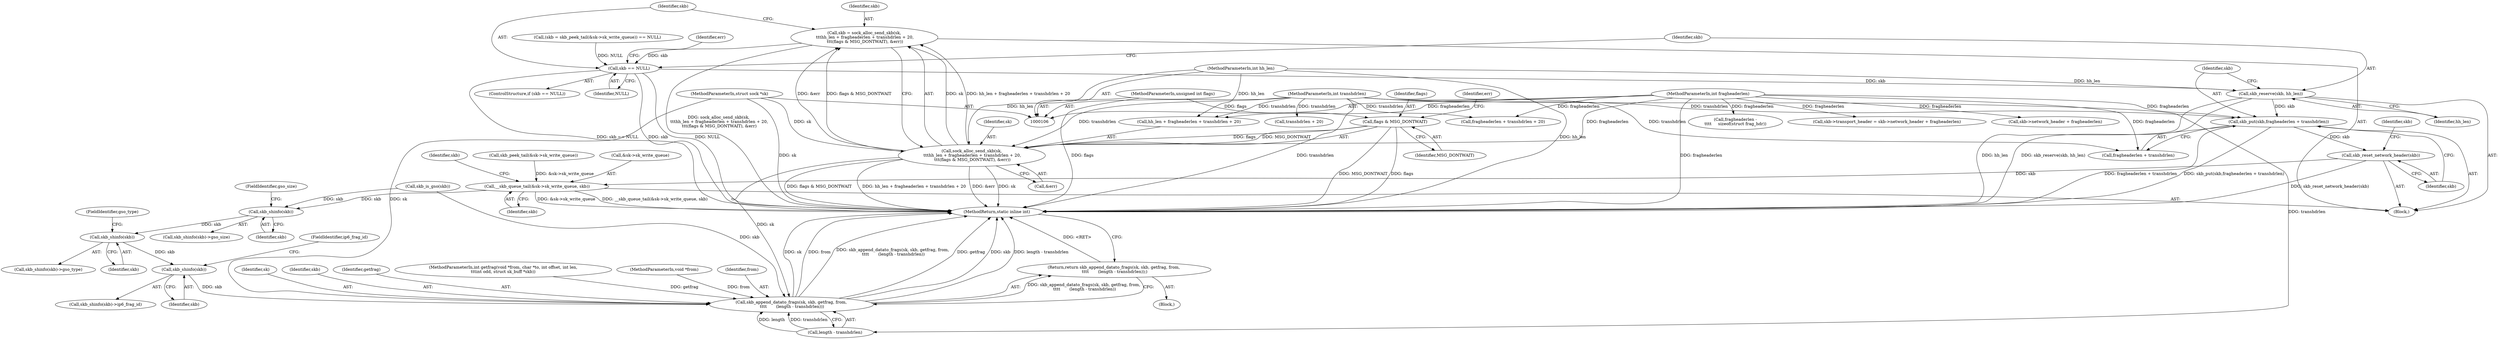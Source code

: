 digraph "0_linux_c547dbf55d5f8cf615ccc0e7265e98db27d3fb8b@API" {
"1000132" [label="(Call,skb = sock_alloc_send_skb(sk,\n \t\t\thh_len + fragheaderlen + transhdrlen + 20,\n \t\t\t(flags & MSG_DONTWAIT), &err))"];
"1000134" [label="(Call,sock_alloc_send_skb(sk,\n \t\t\thh_len + fragheaderlen + transhdrlen + 20,\n \t\t\t(flags & MSG_DONTWAIT), &err))"];
"1000107" [label="(MethodParameterIn,struct sock *sk)"];
"1000111" [label="(MethodParameterIn,int hh_len)"];
"1000112" [label="(MethodParameterIn,int fragheaderlen)"];
"1000113" [label="(MethodParameterIn,int transhdrlen)"];
"1000143" [label="(Call,flags & MSG_DONTWAIT)"];
"1000115" [label="(MethodParameterIn,unsigned int flags)"];
"1000149" [label="(Call,skb == NULL)"];
"1000154" [label="(Call,skb_reserve(skb, hh_len))"];
"1000157" [label="(Call,skb_put(skb,fragheaderlen + transhdrlen))"];
"1000162" [label="(Call,skb_reset_network_header(skb))"];
"1000184" [label="(Call,__skb_queue_tail(&sk->sk_write_queue, skb))"];
"1000203" [label="(Call,skb_shinfo(skb))"];
"1000216" [label="(Call,skb_shinfo(skb))"];
"1000226" [label="(Call,skb_shinfo(skb))"];
"1000234" [label="(Call,skb_append_datato_frags(sk, skb, getfrag, from,\n \t\t\t\t       (length - transhdrlen)))"];
"1000233" [label="(Return,return skb_append_datato_frags(sk, skb, getfrag, from,\n \t\t\t\t       (length - transhdrlen));)"];
"1000113" [label="(MethodParameterIn,int transhdrlen)"];
"1000146" [label="(Call,&err)"];
"1000203" [label="(Call,skb_shinfo(skb))"];
"1000131" [label="(Block,)"];
"1000242" [label="(MethodReturn,static inline int)"];
"1000145" [label="(Identifier,MSG_DONTWAIT)"];
"1000192" [label="(Call,skb_is_gso(skb))"];
"1000140" [label="(Call,transhdrlen + 20)"];
"1000185" [label="(Call,&sk->sk_write_queue)"];
"1000209" [label="(Call,fragheaderlen -\n\t\t\t\t     sizeof(struct frag_hdr))"];
"1000115" [label="(MethodParameterIn,unsigned int flags)"];
"1000235" [label="(Identifier,sk)"];
"1000189" [label="(Identifier,skb)"];
"1000233" [label="(Return,return skb_append_datato_frags(sk, skb, getfrag, from,\n \t\t\t\t       (length - transhdrlen));)"];
"1000236" [label="(Identifier,skb)"];
"1000237" [label="(Identifier,getfrag)"];
"1000234" [label="(Call,skb_append_datato_frags(sk, skb, getfrag, from,\n \t\t\t\t       (length - transhdrlen)))"];
"1000150" [label="(Identifier,skb)"];
"1000155" [label="(Identifier,skb)"];
"1000122" [label="(Call,(skb = skb_peek_tail(&sk->sk_write_queue)) == NULL)"];
"1000164" [label="(Call,skb->transport_header = skb->network_header + fragheaderlen)"];
"1000168" [label="(Call,skb->network_header + fragheaderlen)"];
"1000163" [label="(Identifier,skb)"];
"1000204" [label="(Identifier,skb)"];
"1000144" [label="(Identifier,flags)"];
"1000162" [label="(Call,skb_reset_network_header(skb))"];
"1000218" [label="(FieldIdentifier,gso_type)"];
"1000136" [label="(Call,hh_len + fragheaderlen + transhdrlen + 20)"];
"1000143" [label="(Call,flags & MSG_DONTWAIT)"];
"1000147" [label="(Identifier,err)"];
"1000166" [label="(Identifier,skb)"];
"1000226" [label="(Call,skb_shinfo(skb))"];
"1000134" [label="(Call,sock_alloc_send_skb(sk,\n \t\t\thh_len + fragheaderlen + transhdrlen + 20,\n \t\t\t(flags & MSG_DONTWAIT), &err))"];
"1000159" [label="(Call,fragheaderlen + transhdrlen)"];
"1000148" [label="(ControlStructure,if (skb == NULL))"];
"1000184" [label="(Call,__skb_queue_tail(&sk->sk_write_queue, skb))"];
"1000198" [label="(Identifier,skb)"];
"1000125" [label="(Call,skb_peek_tail(&sk->sk_write_queue))"];
"1000138" [label="(Call,fragheaderlen + transhdrlen + 20)"];
"1000132" [label="(Call,skb = sock_alloc_send_skb(sk,\n \t\t\thh_len + fragheaderlen + transhdrlen + 20,\n \t\t\t(flags & MSG_DONTWAIT), &err))"];
"1000111" [label="(MethodParameterIn,int hh_len)"];
"1000117" [label="(Block,)"];
"1000135" [label="(Identifier,sk)"];
"1000108" [label="(MethodParameterIn,int getfrag(void *from, char *to, int offset, int len,\n\t\t\tint odd, struct sk_buff *skb))"];
"1000227" [label="(Identifier,skb)"];
"1000157" [label="(Call,skb_put(skb,fragheaderlen + transhdrlen))"];
"1000225" [label="(Call,skb_shinfo(skb)->ip6_frag_id)"];
"1000109" [label="(MethodParameterIn,void *from)"];
"1000158" [label="(Identifier,skb)"];
"1000112" [label="(MethodParameterIn,int fragheaderlen)"];
"1000153" [label="(Identifier,err)"];
"1000238" [label="(Identifier,from)"];
"1000156" [label="(Identifier,hh_len)"];
"1000149" [label="(Call,skb == NULL)"];
"1000215" [label="(Call,skb_shinfo(skb)->gso_type)"];
"1000239" [label="(Call,length - transhdrlen)"];
"1000151" [label="(Identifier,NULL)"];
"1000205" [label="(FieldIdentifier,gso_size)"];
"1000216" [label="(Call,skb_shinfo(skb))"];
"1000107" [label="(MethodParameterIn,struct sock *sk)"];
"1000202" [label="(Call,skb_shinfo(skb)->gso_size)"];
"1000133" [label="(Identifier,skb)"];
"1000154" [label="(Call,skb_reserve(skb, hh_len))"];
"1000217" [label="(Identifier,skb)"];
"1000228" [label="(FieldIdentifier,ip6_frag_id)"];
"1000132" -> "1000131"  [label="AST: "];
"1000132" -> "1000134"  [label="CFG: "];
"1000133" -> "1000132"  [label="AST: "];
"1000134" -> "1000132"  [label="AST: "];
"1000150" -> "1000132"  [label="CFG: "];
"1000132" -> "1000242"  [label="DDG: sock_alloc_send_skb(sk,\n \t\t\thh_len + fragheaderlen + transhdrlen + 20,\n \t\t\t(flags & MSG_DONTWAIT), &err)"];
"1000134" -> "1000132"  [label="DDG: sk"];
"1000134" -> "1000132"  [label="DDG: hh_len + fragheaderlen + transhdrlen + 20"];
"1000134" -> "1000132"  [label="DDG: flags & MSG_DONTWAIT"];
"1000134" -> "1000132"  [label="DDG: &err"];
"1000132" -> "1000149"  [label="DDG: skb"];
"1000134" -> "1000146"  [label="CFG: "];
"1000135" -> "1000134"  [label="AST: "];
"1000136" -> "1000134"  [label="AST: "];
"1000143" -> "1000134"  [label="AST: "];
"1000146" -> "1000134"  [label="AST: "];
"1000134" -> "1000242"  [label="DDG: sk"];
"1000134" -> "1000242"  [label="DDG: flags & MSG_DONTWAIT"];
"1000134" -> "1000242"  [label="DDG: hh_len + fragheaderlen + transhdrlen + 20"];
"1000134" -> "1000242"  [label="DDG: &err"];
"1000107" -> "1000134"  [label="DDG: sk"];
"1000111" -> "1000134"  [label="DDG: hh_len"];
"1000112" -> "1000134"  [label="DDG: fragheaderlen"];
"1000113" -> "1000134"  [label="DDG: transhdrlen"];
"1000143" -> "1000134"  [label="DDG: flags"];
"1000143" -> "1000134"  [label="DDG: MSG_DONTWAIT"];
"1000134" -> "1000234"  [label="DDG: sk"];
"1000107" -> "1000106"  [label="AST: "];
"1000107" -> "1000242"  [label="DDG: sk"];
"1000107" -> "1000234"  [label="DDG: sk"];
"1000111" -> "1000106"  [label="AST: "];
"1000111" -> "1000242"  [label="DDG: hh_len"];
"1000111" -> "1000136"  [label="DDG: hh_len"];
"1000111" -> "1000154"  [label="DDG: hh_len"];
"1000112" -> "1000106"  [label="AST: "];
"1000112" -> "1000242"  [label="DDG: fragheaderlen"];
"1000112" -> "1000136"  [label="DDG: fragheaderlen"];
"1000112" -> "1000138"  [label="DDG: fragheaderlen"];
"1000112" -> "1000157"  [label="DDG: fragheaderlen"];
"1000112" -> "1000159"  [label="DDG: fragheaderlen"];
"1000112" -> "1000164"  [label="DDG: fragheaderlen"];
"1000112" -> "1000168"  [label="DDG: fragheaderlen"];
"1000112" -> "1000209"  [label="DDG: fragheaderlen"];
"1000113" -> "1000106"  [label="AST: "];
"1000113" -> "1000242"  [label="DDG: transhdrlen"];
"1000113" -> "1000136"  [label="DDG: transhdrlen"];
"1000113" -> "1000138"  [label="DDG: transhdrlen"];
"1000113" -> "1000140"  [label="DDG: transhdrlen"];
"1000113" -> "1000157"  [label="DDG: transhdrlen"];
"1000113" -> "1000159"  [label="DDG: transhdrlen"];
"1000113" -> "1000239"  [label="DDG: transhdrlen"];
"1000143" -> "1000145"  [label="CFG: "];
"1000144" -> "1000143"  [label="AST: "];
"1000145" -> "1000143"  [label="AST: "];
"1000147" -> "1000143"  [label="CFG: "];
"1000143" -> "1000242"  [label="DDG: flags"];
"1000143" -> "1000242"  [label="DDG: MSG_DONTWAIT"];
"1000115" -> "1000143"  [label="DDG: flags"];
"1000115" -> "1000106"  [label="AST: "];
"1000115" -> "1000242"  [label="DDG: flags"];
"1000149" -> "1000148"  [label="AST: "];
"1000149" -> "1000151"  [label="CFG: "];
"1000150" -> "1000149"  [label="AST: "];
"1000151" -> "1000149"  [label="AST: "];
"1000153" -> "1000149"  [label="CFG: "];
"1000155" -> "1000149"  [label="CFG: "];
"1000149" -> "1000242"  [label="DDG: NULL"];
"1000149" -> "1000242"  [label="DDG: skb == NULL"];
"1000149" -> "1000242"  [label="DDG: skb"];
"1000122" -> "1000149"  [label="DDG: NULL"];
"1000149" -> "1000154"  [label="DDG: skb"];
"1000154" -> "1000131"  [label="AST: "];
"1000154" -> "1000156"  [label="CFG: "];
"1000155" -> "1000154"  [label="AST: "];
"1000156" -> "1000154"  [label="AST: "];
"1000158" -> "1000154"  [label="CFG: "];
"1000154" -> "1000242"  [label="DDG: skb_reserve(skb, hh_len)"];
"1000154" -> "1000242"  [label="DDG: hh_len"];
"1000154" -> "1000157"  [label="DDG: skb"];
"1000157" -> "1000131"  [label="AST: "];
"1000157" -> "1000159"  [label="CFG: "];
"1000158" -> "1000157"  [label="AST: "];
"1000159" -> "1000157"  [label="AST: "];
"1000163" -> "1000157"  [label="CFG: "];
"1000157" -> "1000242"  [label="DDG: fragheaderlen + transhdrlen"];
"1000157" -> "1000242"  [label="DDG: skb_put(skb,fragheaderlen + transhdrlen)"];
"1000157" -> "1000162"  [label="DDG: skb"];
"1000162" -> "1000131"  [label="AST: "];
"1000162" -> "1000163"  [label="CFG: "];
"1000163" -> "1000162"  [label="AST: "];
"1000166" -> "1000162"  [label="CFG: "];
"1000162" -> "1000242"  [label="DDG: skb_reset_network_header(skb)"];
"1000162" -> "1000184"  [label="DDG: skb"];
"1000184" -> "1000131"  [label="AST: "];
"1000184" -> "1000189"  [label="CFG: "];
"1000185" -> "1000184"  [label="AST: "];
"1000189" -> "1000184"  [label="AST: "];
"1000198" -> "1000184"  [label="CFG: "];
"1000184" -> "1000242"  [label="DDG: &sk->sk_write_queue"];
"1000184" -> "1000242"  [label="DDG: __skb_queue_tail(&sk->sk_write_queue, skb)"];
"1000125" -> "1000184"  [label="DDG: &sk->sk_write_queue"];
"1000184" -> "1000203"  [label="DDG: skb"];
"1000203" -> "1000202"  [label="AST: "];
"1000203" -> "1000204"  [label="CFG: "];
"1000204" -> "1000203"  [label="AST: "];
"1000205" -> "1000203"  [label="CFG: "];
"1000192" -> "1000203"  [label="DDG: skb"];
"1000203" -> "1000216"  [label="DDG: skb"];
"1000216" -> "1000215"  [label="AST: "];
"1000216" -> "1000217"  [label="CFG: "];
"1000217" -> "1000216"  [label="AST: "];
"1000218" -> "1000216"  [label="CFG: "];
"1000216" -> "1000226"  [label="DDG: skb"];
"1000226" -> "1000225"  [label="AST: "];
"1000226" -> "1000227"  [label="CFG: "];
"1000227" -> "1000226"  [label="AST: "];
"1000228" -> "1000226"  [label="CFG: "];
"1000226" -> "1000234"  [label="DDG: skb"];
"1000234" -> "1000233"  [label="AST: "];
"1000234" -> "1000239"  [label="CFG: "];
"1000235" -> "1000234"  [label="AST: "];
"1000236" -> "1000234"  [label="AST: "];
"1000237" -> "1000234"  [label="AST: "];
"1000238" -> "1000234"  [label="AST: "];
"1000239" -> "1000234"  [label="AST: "];
"1000233" -> "1000234"  [label="CFG: "];
"1000234" -> "1000242"  [label="DDG: getfrag"];
"1000234" -> "1000242"  [label="DDG: skb"];
"1000234" -> "1000242"  [label="DDG: length - transhdrlen"];
"1000234" -> "1000242"  [label="DDG: sk"];
"1000234" -> "1000242"  [label="DDG: from"];
"1000234" -> "1000242"  [label="DDG: skb_append_datato_frags(sk, skb, getfrag, from,\n \t\t\t\t       (length - transhdrlen))"];
"1000234" -> "1000233"  [label="DDG: skb_append_datato_frags(sk, skb, getfrag, from,\n \t\t\t\t       (length - transhdrlen))"];
"1000192" -> "1000234"  [label="DDG: skb"];
"1000108" -> "1000234"  [label="DDG: getfrag"];
"1000109" -> "1000234"  [label="DDG: from"];
"1000239" -> "1000234"  [label="DDG: length"];
"1000239" -> "1000234"  [label="DDG: transhdrlen"];
"1000233" -> "1000117"  [label="AST: "];
"1000242" -> "1000233"  [label="CFG: "];
"1000233" -> "1000242"  [label="DDG: <RET>"];
}
